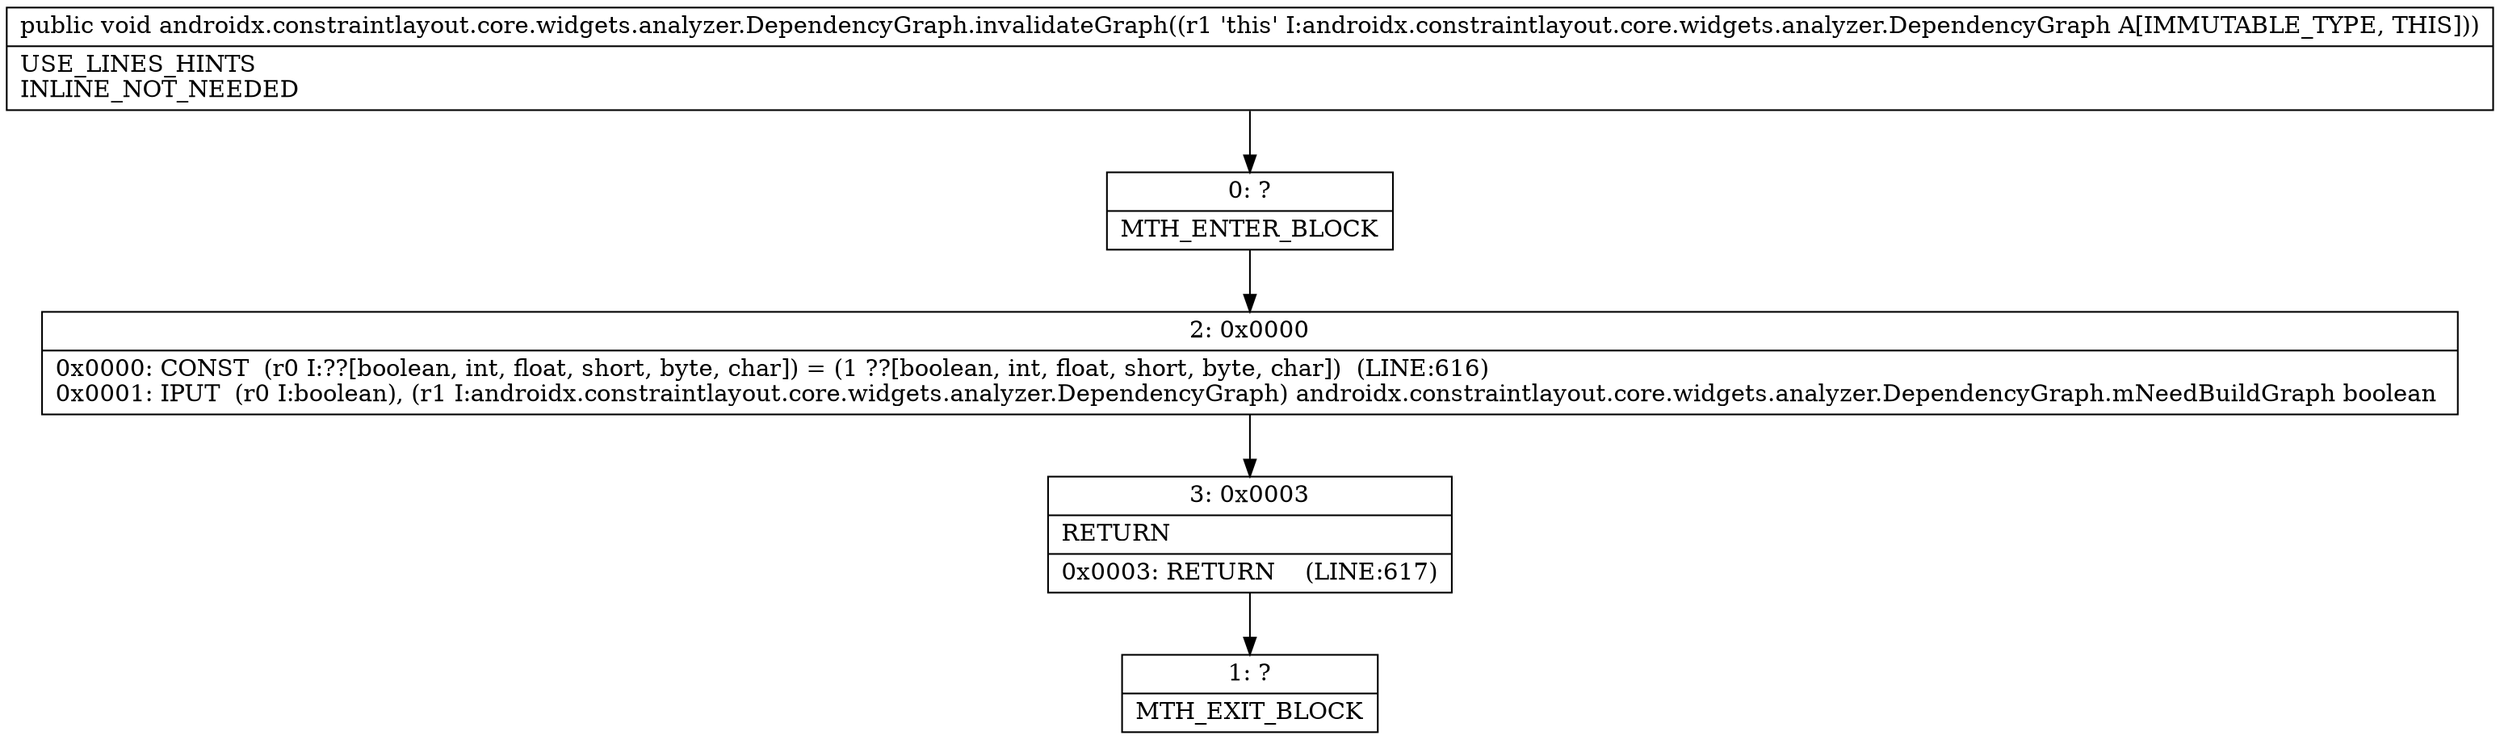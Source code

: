 digraph "CFG forandroidx.constraintlayout.core.widgets.analyzer.DependencyGraph.invalidateGraph()V" {
Node_0 [shape=record,label="{0\:\ ?|MTH_ENTER_BLOCK\l}"];
Node_2 [shape=record,label="{2\:\ 0x0000|0x0000: CONST  (r0 I:??[boolean, int, float, short, byte, char]) = (1 ??[boolean, int, float, short, byte, char])  (LINE:616)\l0x0001: IPUT  (r0 I:boolean), (r1 I:androidx.constraintlayout.core.widgets.analyzer.DependencyGraph) androidx.constraintlayout.core.widgets.analyzer.DependencyGraph.mNeedBuildGraph boolean \l}"];
Node_3 [shape=record,label="{3\:\ 0x0003|RETURN\l|0x0003: RETURN    (LINE:617)\l}"];
Node_1 [shape=record,label="{1\:\ ?|MTH_EXIT_BLOCK\l}"];
MethodNode[shape=record,label="{public void androidx.constraintlayout.core.widgets.analyzer.DependencyGraph.invalidateGraph((r1 'this' I:androidx.constraintlayout.core.widgets.analyzer.DependencyGraph A[IMMUTABLE_TYPE, THIS]))  | USE_LINES_HINTS\lINLINE_NOT_NEEDED\l}"];
MethodNode -> Node_0;Node_0 -> Node_2;
Node_2 -> Node_3;
Node_3 -> Node_1;
}


